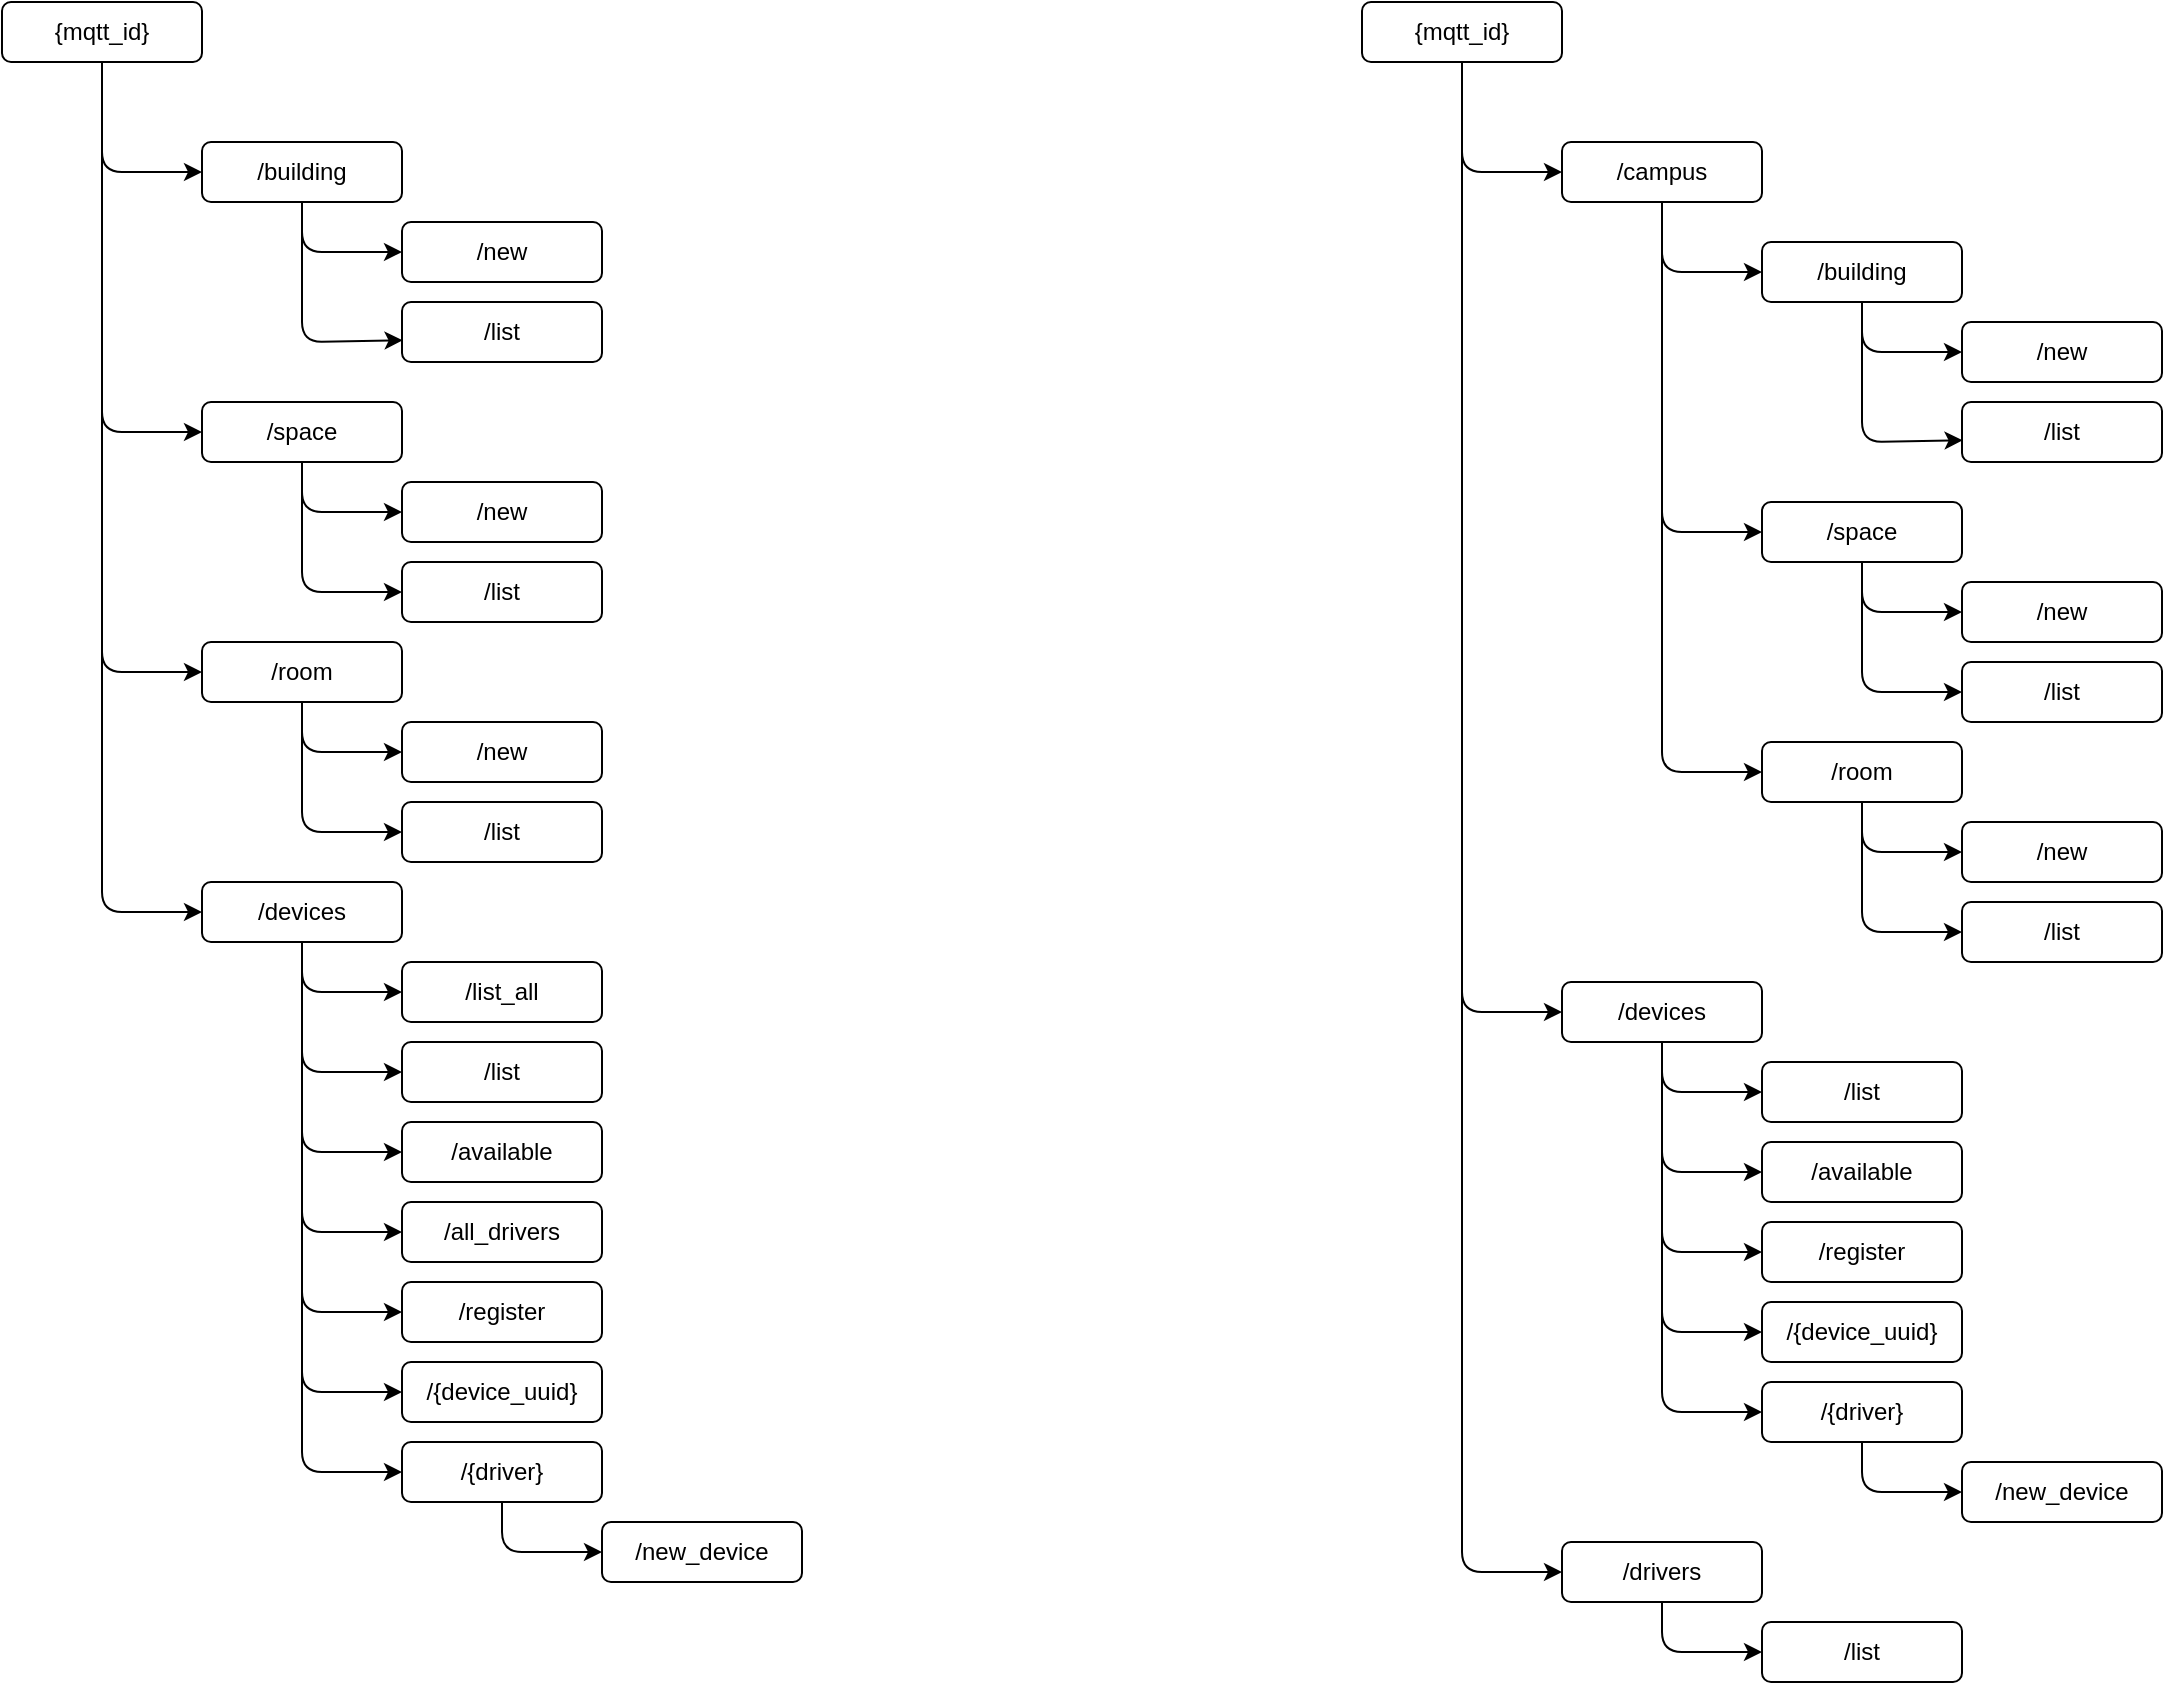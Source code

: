 <mxfile>
    <diagram id="JDmX3N41XarRd5GcrNHu" name="Page-1">
        <mxGraphModel dx="1289" dy="926" grid="1" gridSize="10" guides="1" tooltips="1" connect="1" arrows="1" fold="1" page="1" pageScale="1" pageWidth="690" pageHeight="980" math="0" shadow="0">
            <root>
                <mxCell id="0"/>
                <mxCell id="1" parent="0"/>
                <mxCell id="41" style="edgeStyle=none;html=1;entryX=0;entryY=0.5;entryDx=0;entryDy=0;" parent="1" source="2" target="3" edge="1">
                    <mxGeometry relative="1" as="geometry">
                        <Array as="points">
                            <mxPoint x="90" y="125"/>
                        </Array>
                    </mxGeometry>
                </mxCell>
                <mxCell id="42" style="edgeStyle=none;html=1;entryX=0;entryY=0.5;entryDx=0;entryDy=0;" parent="1" target="7" edge="1">
                    <mxGeometry relative="1" as="geometry">
                        <mxPoint x="90" y="110" as="sourcePoint"/>
                        <Array as="points">
                            <mxPoint x="90" y="255"/>
                        </Array>
                    </mxGeometry>
                </mxCell>
                <mxCell id="43" style="edgeStyle=none;html=1;entryX=0;entryY=0.5;entryDx=0;entryDy=0;" parent="1" target="10" edge="1">
                    <mxGeometry relative="1" as="geometry">
                        <mxPoint x="90" y="240" as="sourcePoint"/>
                        <Array as="points">
                            <mxPoint x="90" y="375"/>
                        </Array>
                    </mxGeometry>
                </mxCell>
                <mxCell id="44" style="edgeStyle=none;html=1;entryX=0;entryY=0.5;entryDx=0;entryDy=0;" parent="1" target="25" edge="1">
                    <mxGeometry relative="1" as="geometry">
                        <mxPoint x="90" y="360" as="sourcePoint"/>
                        <Array as="points">
                            <mxPoint x="90" y="495"/>
                        </Array>
                    </mxGeometry>
                </mxCell>
                <mxCell id="2" value="{mqtt_id}" style="rounded=1;whiteSpace=wrap;html=1;" parent="1" vertex="1">
                    <mxGeometry x="40" y="40" width="100" height="30" as="geometry"/>
                </mxCell>
                <mxCell id="13" style="edgeStyle=none;html=1;entryX=0.003;entryY=0.638;entryDx=0;entryDy=0;entryPerimeter=0;" parent="1" target="6" edge="1">
                    <mxGeometry relative="1" as="geometry">
                        <mxPoint x="190" y="150" as="sourcePoint"/>
                        <Array as="points">
                            <mxPoint x="190" y="210"/>
                        </Array>
                    </mxGeometry>
                </mxCell>
                <mxCell id="14" style="edgeStyle=none;html=1;entryX=0;entryY=0.5;entryDx=0;entryDy=0;" parent="1" source="3" target="4" edge="1">
                    <mxGeometry relative="1" as="geometry">
                        <Array as="points">
                            <mxPoint x="190" y="165"/>
                        </Array>
                    </mxGeometry>
                </mxCell>
                <mxCell id="3" value="/building" style="rounded=1;whiteSpace=wrap;html=1;" parent="1" vertex="1">
                    <mxGeometry x="140" y="110" width="100" height="30" as="geometry"/>
                </mxCell>
                <mxCell id="4" value="/new" style="rounded=1;whiteSpace=wrap;html=1;" parent="1" vertex="1">
                    <mxGeometry x="240" y="150" width="100" height="30" as="geometry"/>
                </mxCell>
                <mxCell id="6" value="/list" style="rounded=1;whiteSpace=wrap;html=1;" parent="1" vertex="1">
                    <mxGeometry x="240" y="190" width="100" height="30" as="geometry"/>
                </mxCell>
                <mxCell id="15" style="edgeStyle=none;html=1;entryX=0;entryY=0.5;entryDx=0;entryDy=0;" parent="1" target="9" edge="1">
                    <mxGeometry relative="1" as="geometry">
                        <mxPoint x="190" y="280" as="sourcePoint"/>
                        <Array as="points">
                            <mxPoint x="190" y="335"/>
                        </Array>
                    </mxGeometry>
                </mxCell>
                <mxCell id="16" style="edgeStyle=none;html=1;entryX=0;entryY=0.5;entryDx=0;entryDy=0;" parent="1" source="7" target="8" edge="1">
                    <mxGeometry relative="1" as="geometry">
                        <Array as="points">
                            <mxPoint x="190" y="295"/>
                        </Array>
                    </mxGeometry>
                </mxCell>
                <mxCell id="7" value="/space" style="rounded=1;whiteSpace=wrap;html=1;" parent="1" vertex="1">
                    <mxGeometry x="140" y="240" width="100" height="30" as="geometry"/>
                </mxCell>
                <mxCell id="8" value="/new" style="rounded=1;whiteSpace=wrap;html=1;" parent="1" vertex="1">
                    <mxGeometry x="240" y="280" width="100" height="30" as="geometry"/>
                </mxCell>
                <mxCell id="9" value="/list" style="rounded=1;whiteSpace=wrap;html=1;" parent="1" vertex="1">
                    <mxGeometry x="240" y="320" width="100" height="30" as="geometry"/>
                </mxCell>
                <mxCell id="17" style="edgeStyle=none;html=1;entryX=0;entryY=0.5;entryDx=0;entryDy=0;" parent="1" target="12" edge="1">
                    <mxGeometry relative="1" as="geometry">
                        <mxPoint x="190" y="400" as="sourcePoint"/>
                        <Array as="points">
                            <mxPoint x="190" y="455"/>
                        </Array>
                    </mxGeometry>
                </mxCell>
                <mxCell id="18" style="edgeStyle=none;html=1;entryX=0;entryY=0.5;entryDx=0;entryDy=0;" parent="1" source="10" target="11" edge="1">
                    <mxGeometry relative="1" as="geometry">
                        <Array as="points">
                            <mxPoint x="190" y="415"/>
                        </Array>
                    </mxGeometry>
                </mxCell>
                <mxCell id="10" value="/room" style="rounded=1;whiteSpace=wrap;html=1;" parent="1" vertex="1">
                    <mxGeometry x="140" y="360" width="100" height="30" as="geometry"/>
                </mxCell>
                <mxCell id="11" value="/new" style="rounded=1;whiteSpace=wrap;html=1;" parent="1" vertex="1">
                    <mxGeometry x="240" y="400" width="100" height="30" as="geometry"/>
                </mxCell>
                <mxCell id="12" value="/list" style="rounded=1;whiteSpace=wrap;html=1;" parent="1" vertex="1">
                    <mxGeometry x="240" y="440" width="100" height="30" as="geometry"/>
                </mxCell>
                <mxCell id="23" style="edgeStyle=none;html=1;entryX=0;entryY=0.5;entryDx=0;entryDy=0;" parent="1" target="27" edge="1">
                    <mxGeometry relative="1" as="geometry">
                        <Array as="points">
                            <mxPoint x="190" y="575"/>
                        </Array>
                        <mxPoint x="190" y="520" as="sourcePoint"/>
                    </mxGeometry>
                </mxCell>
                <mxCell id="24" style="edgeStyle=none;html=1;entryX=0;entryY=0.5;entryDx=0;entryDy=0;" parent="1" source="25" target="26" edge="1">
                    <mxGeometry relative="1" as="geometry">
                        <Array as="points">
                            <mxPoint x="190" y="535"/>
                        </Array>
                    </mxGeometry>
                </mxCell>
                <mxCell id="25" value="/devices" style="rounded=1;whiteSpace=wrap;html=1;" parent="1" vertex="1">
                    <mxGeometry x="140" y="480" width="100" height="30" as="geometry"/>
                </mxCell>
                <mxCell id="26" value="/list_all" style="rounded=1;whiteSpace=wrap;html=1;" parent="1" vertex="1">
                    <mxGeometry x="240" y="520" width="100" height="30" as="geometry"/>
                </mxCell>
                <mxCell id="27" value="/list" style="rounded=1;whiteSpace=wrap;html=1;" parent="1" vertex="1">
                    <mxGeometry x="240" y="560" width="100" height="30" as="geometry"/>
                </mxCell>
                <mxCell id="28" style="edgeStyle=none;html=1;entryX=0;entryY=0.5;entryDx=0;entryDy=0;" parent="1" target="29" edge="1">
                    <mxGeometry relative="1" as="geometry">
                        <Array as="points">
                            <mxPoint x="190" y="615"/>
                        </Array>
                        <mxPoint x="190" y="560" as="sourcePoint"/>
                    </mxGeometry>
                </mxCell>
                <mxCell id="29" value="/available" style="rounded=1;whiteSpace=wrap;html=1;" parent="1" vertex="1">
                    <mxGeometry x="240" y="600" width="100" height="30" as="geometry"/>
                </mxCell>
                <mxCell id="30" style="edgeStyle=none;html=1;entryX=0;entryY=0.5;entryDx=0;entryDy=0;" parent="1" target="31" edge="1">
                    <mxGeometry relative="1" as="geometry">
                        <Array as="points">
                            <mxPoint x="190" y="655"/>
                        </Array>
                        <mxPoint x="190" y="600" as="sourcePoint"/>
                    </mxGeometry>
                </mxCell>
                <mxCell id="31" value="/all_drivers" style="rounded=1;whiteSpace=wrap;html=1;" parent="1" vertex="1">
                    <mxGeometry x="240" y="640" width="100" height="30" as="geometry"/>
                </mxCell>
                <mxCell id="32" style="edgeStyle=none;html=1;entryX=0;entryY=0.5;entryDx=0;entryDy=0;" parent="1" target="33" edge="1">
                    <mxGeometry relative="1" as="geometry">
                        <Array as="points">
                            <mxPoint x="190" y="695"/>
                        </Array>
                        <mxPoint x="190" y="640" as="sourcePoint"/>
                    </mxGeometry>
                </mxCell>
                <mxCell id="33" value="/register" style="rounded=1;whiteSpace=wrap;html=1;" parent="1" vertex="1">
                    <mxGeometry x="240" y="680" width="100" height="30" as="geometry"/>
                </mxCell>
                <mxCell id="34" style="edgeStyle=none;html=1;entryX=0;entryY=0.5;entryDx=0;entryDy=0;" parent="1" target="35" edge="1">
                    <mxGeometry relative="1" as="geometry">
                        <Array as="points">
                            <mxPoint x="190" y="735"/>
                        </Array>
                        <mxPoint x="190" y="680" as="sourcePoint"/>
                    </mxGeometry>
                </mxCell>
                <mxCell id="35" value="/{device_uuid}" style="rounded=1;whiteSpace=wrap;html=1;" parent="1" vertex="1">
                    <mxGeometry x="240" y="720" width="100" height="30" as="geometry"/>
                </mxCell>
                <mxCell id="36" style="edgeStyle=none;html=1;entryX=0;entryY=0.5;entryDx=0;entryDy=0;" parent="1" target="37" edge="1">
                    <mxGeometry relative="1" as="geometry">
                        <Array as="points">
                            <mxPoint x="190" y="775"/>
                        </Array>
                        <mxPoint x="190" y="720" as="sourcePoint"/>
                    </mxGeometry>
                </mxCell>
                <mxCell id="40" style="edgeStyle=none;html=1;entryX=0;entryY=0.5;entryDx=0;entryDy=0;" parent="1" source="37" target="39" edge="1">
                    <mxGeometry relative="1" as="geometry">
                        <Array as="points">
                            <mxPoint x="290" y="815"/>
                        </Array>
                    </mxGeometry>
                </mxCell>
                <mxCell id="37" value="/{driver}" style="rounded=1;whiteSpace=wrap;html=1;" parent="1" vertex="1">
                    <mxGeometry x="240" y="760" width="100" height="30" as="geometry"/>
                </mxCell>
                <mxCell id="39" value="/new_device" style="rounded=1;whiteSpace=wrap;html=1;" parent="1" vertex="1">
                    <mxGeometry x="340" y="800" width="100" height="30" as="geometry"/>
                </mxCell>
                <mxCell id="45" style="edgeStyle=none;html=1;entryX=0;entryY=0.5;entryDx=0;entryDy=0;" parent="1" source="49" target="52" edge="1">
                    <mxGeometry relative="1" as="geometry">
                        <Array as="points">
                            <mxPoint x="770" y="125"/>
                        </Array>
                    </mxGeometry>
                </mxCell>
                <mxCell id="100" style="edgeStyle=none;html=1;entryX=0;entryY=0.5;entryDx=0;entryDy=0;" parent="1" target="67" edge="1">
                    <mxGeometry relative="1" as="geometry">
                        <mxPoint x="770" y="110" as="sourcePoint"/>
                        <Array as="points">
                            <mxPoint x="770" y="545"/>
                        </Array>
                    </mxGeometry>
                </mxCell>
                <mxCell id="140" style="edgeStyle=none;html=1;entryX=0;entryY=0.5;entryDx=0;entryDy=0;" edge="1" parent="1" target="142">
                    <mxGeometry relative="1" as="geometry">
                        <mxPoint x="770" y="530" as="sourcePoint"/>
                        <mxPoint x="810" y="900" as="targetPoint"/>
                        <Array as="points">
                            <mxPoint x="770" y="825"/>
                        </Array>
                    </mxGeometry>
                </mxCell>
                <mxCell id="49" value="{mqtt_id}" style="rounded=1;whiteSpace=wrap;html=1;" parent="1" vertex="1">
                    <mxGeometry x="720" y="40" width="100" height="30" as="geometry"/>
                </mxCell>
                <mxCell id="136" style="edgeStyle=none;html=1;entryX=0;entryY=0.5;entryDx=0;entryDy=0;" parent="1" source="52" target="123" edge="1">
                    <mxGeometry relative="1" as="geometry">
                        <Array as="points">
                            <mxPoint x="870" y="175"/>
                        </Array>
                    </mxGeometry>
                </mxCell>
                <mxCell id="52" value="/campus" style="rounded=1;whiteSpace=wrap;html=1;" parent="1" vertex="1">
                    <mxGeometry x="820" y="110" width="100" height="30" as="geometry"/>
                </mxCell>
                <mxCell id="65" style="edgeStyle=none;html=1;entryX=0;entryY=0.5;entryDx=0;entryDy=0;" parent="1" target="69" edge="1">
                    <mxGeometry relative="1" as="geometry">
                        <Array as="points">
                            <mxPoint x="870" y="585"/>
                        </Array>
                        <mxPoint x="870" y="560" as="sourcePoint"/>
                    </mxGeometry>
                </mxCell>
                <mxCell id="67" value="/devices" style="rounded=1;whiteSpace=wrap;html=1;" parent="1" vertex="1">
                    <mxGeometry x="820" y="530" width="100" height="30" as="geometry"/>
                </mxCell>
                <mxCell id="69" value="/list" style="rounded=1;whiteSpace=wrap;html=1;" parent="1" vertex="1">
                    <mxGeometry x="920" y="570" width="100" height="30" as="geometry"/>
                </mxCell>
                <mxCell id="70" style="edgeStyle=none;html=1;entryX=0;entryY=0.5;entryDx=0;entryDy=0;" parent="1" target="71" edge="1">
                    <mxGeometry relative="1" as="geometry">
                        <Array as="points">
                            <mxPoint x="870" y="625"/>
                        </Array>
                        <mxPoint x="870.0" y="570" as="sourcePoint"/>
                    </mxGeometry>
                </mxCell>
                <mxCell id="71" value="/available" style="rounded=1;whiteSpace=wrap;html=1;" parent="1" vertex="1">
                    <mxGeometry x="920" y="610" width="100" height="30" as="geometry"/>
                </mxCell>
                <mxCell id="74" style="edgeStyle=none;html=1;entryX=0;entryY=0.5;entryDx=0;entryDy=0;" parent="1" target="75" edge="1">
                    <mxGeometry relative="1" as="geometry">
                        <Array as="points">
                            <mxPoint x="870" y="665"/>
                        </Array>
                        <mxPoint x="870.0" y="610" as="sourcePoint"/>
                    </mxGeometry>
                </mxCell>
                <mxCell id="75" value="/register" style="rounded=1;whiteSpace=wrap;html=1;" parent="1" vertex="1">
                    <mxGeometry x="920" y="650" width="100" height="30" as="geometry"/>
                </mxCell>
                <mxCell id="76" style="edgeStyle=none;html=1;entryX=0;entryY=0.5;entryDx=0;entryDy=0;" parent="1" target="77" edge="1">
                    <mxGeometry relative="1" as="geometry">
                        <Array as="points">
                            <mxPoint x="870" y="705"/>
                        </Array>
                        <mxPoint x="870.0" y="650" as="sourcePoint"/>
                    </mxGeometry>
                </mxCell>
                <mxCell id="77" value="/{device_uuid}" style="rounded=1;whiteSpace=wrap;html=1;" parent="1" vertex="1">
                    <mxGeometry x="920" y="690" width="100" height="30" as="geometry"/>
                </mxCell>
                <mxCell id="78" style="edgeStyle=none;html=1;entryX=0;entryY=0.5;entryDx=0;entryDy=0;" parent="1" target="80" edge="1">
                    <mxGeometry relative="1" as="geometry">
                        <Array as="points">
                            <mxPoint x="870" y="745"/>
                        </Array>
                        <mxPoint x="870.0" y="690" as="sourcePoint"/>
                    </mxGeometry>
                </mxCell>
                <mxCell id="79" style="edgeStyle=none;html=1;entryX=0;entryY=0.5;entryDx=0;entryDy=0;" parent="1" source="80" target="81" edge="1">
                    <mxGeometry relative="1" as="geometry">
                        <Array as="points">
                            <mxPoint x="970" y="785"/>
                        </Array>
                    </mxGeometry>
                </mxCell>
                <mxCell id="80" value="/{driver}" style="rounded=1;whiteSpace=wrap;html=1;" parent="1" vertex="1">
                    <mxGeometry x="920" y="730" width="100" height="30" as="geometry"/>
                </mxCell>
                <mxCell id="81" value="/new_device" style="rounded=1;whiteSpace=wrap;html=1;" parent="1" vertex="1">
                    <mxGeometry x="1020" y="770" width="100" height="30" as="geometry"/>
                </mxCell>
                <mxCell id="119" style="edgeStyle=none;html=1;entryX=0;entryY=0.5;entryDx=0;entryDy=0;" parent="1" target="128" edge="1">
                    <mxGeometry relative="1" as="geometry">
                        <mxPoint x="870" y="160" as="sourcePoint"/>
                        <Array as="points">
                            <mxPoint x="870" y="305"/>
                        </Array>
                    </mxGeometry>
                </mxCell>
                <mxCell id="120" style="edgeStyle=none;html=1;entryX=0;entryY=0.5;entryDx=0;entryDy=0;" parent="1" target="133" edge="1">
                    <mxGeometry relative="1" as="geometry">
                        <mxPoint x="870.0" y="290" as="sourcePoint"/>
                        <Array as="points">
                            <mxPoint x="870" y="425"/>
                        </Array>
                    </mxGeometry>
                </mxCell>
                <mxCell id="121" style="edgeStyle=none;html=1;entryX=0.003;entryY=0.638;entryDx=0;entryDy=0;entryPerimeter=0;" parent="1" target="125" edge="1">
                    <mxGeometry relative="1" as="geometry">
                        <mxPoint x="970.0" y="200" as="sourcePoint"/>
                        <Array as="points">
                            <mxPoint x="970" y="260"/>
                        </Array>
                    </mxGeometry>
                </mxCell>
                <mxCell id="122" style="edgeStyle=none;html=1;entryX=0;entryY=0.5;entryDx=0;entryDy=0;" parent="1" source="123" target="124" edge="1">
                    <mxGeometry relative="1" as="geometry">
                        <Array as="points">
                            <mxPoint x="970" y="215"/>
                        </Array>
                    </mxGeometry>
                </mxCell>
                <mxCell id="123" value="/building" style="rounded=1;whiteSpace=wrap;html=1;" parent="1" vertex="1">
                    <mxGeometry x="920" y="160" width="100" height="30" as="geometry"/>
                </mxCell>
                <mxCell id="124" value="/new" style="rounded=1;whiteSpace=wrap;html=1;" parent="1" vertex="1">
                    <mxGeometry x="1020" y="200" width="100" height="30" as="geometry"/>
                </mxCell>
                <mxCell id="125" value="/list" style="rounded=1;whiteSpace=wrap;html=1;" parent="1" vertex="1">
                    <mxGeometry x="1020" y="240" width="100" height="30" as="geometry"/>
                </mxCell>
                <mxCell id="126" style="edgeStyle=none;html=1;entryX=0;entryY=0.5;entryDx=0;entryDy=0;" parent="1" target="130" edge="1">
                    <mxGeometry relative="1" as="geometry">
                        <mxPoint x="970.0" y="330" as="sourcePoint"/>
                        <Array as="points">
                            <mxPoint x="970" y="385"/>
                        </Array>
                    </mxGeometry>
                </mxCell>
                <mxCell id="127" style="edgeStyle=none;html=1;entryX=0;entryY=0.5;entryDx=0;entryDy=0;" parent="1" source="128" target="129" edge="1">
                    <mxGeometry relative="1" as="geometry">
                        <Array as="points">
                            <mxPoint x="970" y="345"/>
                        </Array>
                    </mxGeometry>
                </mxCell>
                <mxCell id="128" value="/space" style="rounded=1;whiteSpace=wrap;html=1;" parent="1" vertex="1">
                    <mxGeometry x="920" y="290" width="100" height="30" as="geometry"/>
                </mxCell>
                <mxCell id="129" value="/new" style="rounded=1;whiteSpace=wrap;html=1;" parent="1" vertex="1">
                    <mxGeometry x="1020" y="330" width="100" height="30" as="geometry"/>
                </mxCell>
                <mxCell id="130" value="/list" style="rounded=1;whiteSpace=wrap;html=1;" parent="1" vertex="1">
                    <mxGeometry x="1020" y="370" width="100" height="30" as="geometry"/>
                </mxCell>
                <mxCell id="131" style="edgeStyle=none;html=1;entryX=0;entryY=0.5;entryDx=0;entryDy=0;" parent="1" target="135" edge="1">
                    <mxGeometry relative="1" as="geometry">
                        <mxPoint x="970.0" y="450" as="sourcePoint"/>
                        <Array as="points">
                            <mxPoint x="970" y="505"/>
                        </Array>
                    </mxGeometry>
                </mxCell>
                <mxCell id="132" style="edgeStyle=none;html=1;entryX=0;entryY=0.5;entryDx=0;entryDy=0;" parent="1" source="133" target="134" edge="1">
                    <mxGeometry relative="1" as="geometry">
                        <Array as="points">
                            <mxPoint x="970" y="465"/>
                        </Array>
                    </mxGeometry>
                </mxCell>
                <mxCell id="133" value="/room" style="rounded=1;whiteSpace=wrap;html=1;" parent="1" vertex="1">
                    <mxGeometry x="920" y="410" width="100" height="30" as="geometry"/>
                </mxCell>
                <mxCell id="134" value="/new" style="rounded=1;whiteSpace=wrap;html=1;" parent="1" vertex="1">
                    <mxGeometry x="1020" y="450" width="100" height="30" as="geometry"/>
                </mxCell>
                <mxCell id="135" value="/list" style="rounded=1;whiteSpace=wrap;html=1;" parent="1" vertex="1">
                    <mxGeometry x="1020" y="490" width="100" height="30" as="geometry"/>
                </mxCell>
                <mxCell id="144" style="edgeStyle=none;html=1;entryX=0;entryY=0.5;entryDx=0;entryDy=0;" edge="1" parent="1" source="142" target="143">
                    <mxGeometry relative="1" as="geometry">
                        <Array as="points">
                            <mxPoint x="870" y="865"/>
                        </Array>
                    </mxGeometry>
                </mxCell>
                <mxCell id="142" value="/drivers" style="rounded=1;whiteSpace=wrap;html=1;" vertex="1" parent="1">
                    <mxGeometry x="820" y="810" width="100" height="30" as="geometry"/>
                </mxCell>
                <mxCell id="143" value="/list" style="rounded=1;whiteSpace=wrap;html=1;" vertex="1" parent="1">
                    <mxGeometry x="920" y="850" width="100" height="30" as="geometry"/>
                </mxCell>
            </root>
        </mxGraphModel>
    </diagram>
</mxfile>